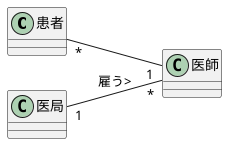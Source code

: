 @startuml クラス図
left to right direction
class 患者{}
class 医師{}
class 医局{}
患者 "*"--"1" 医師
医局 "1"--"*" 医師:雇う>
@enduml